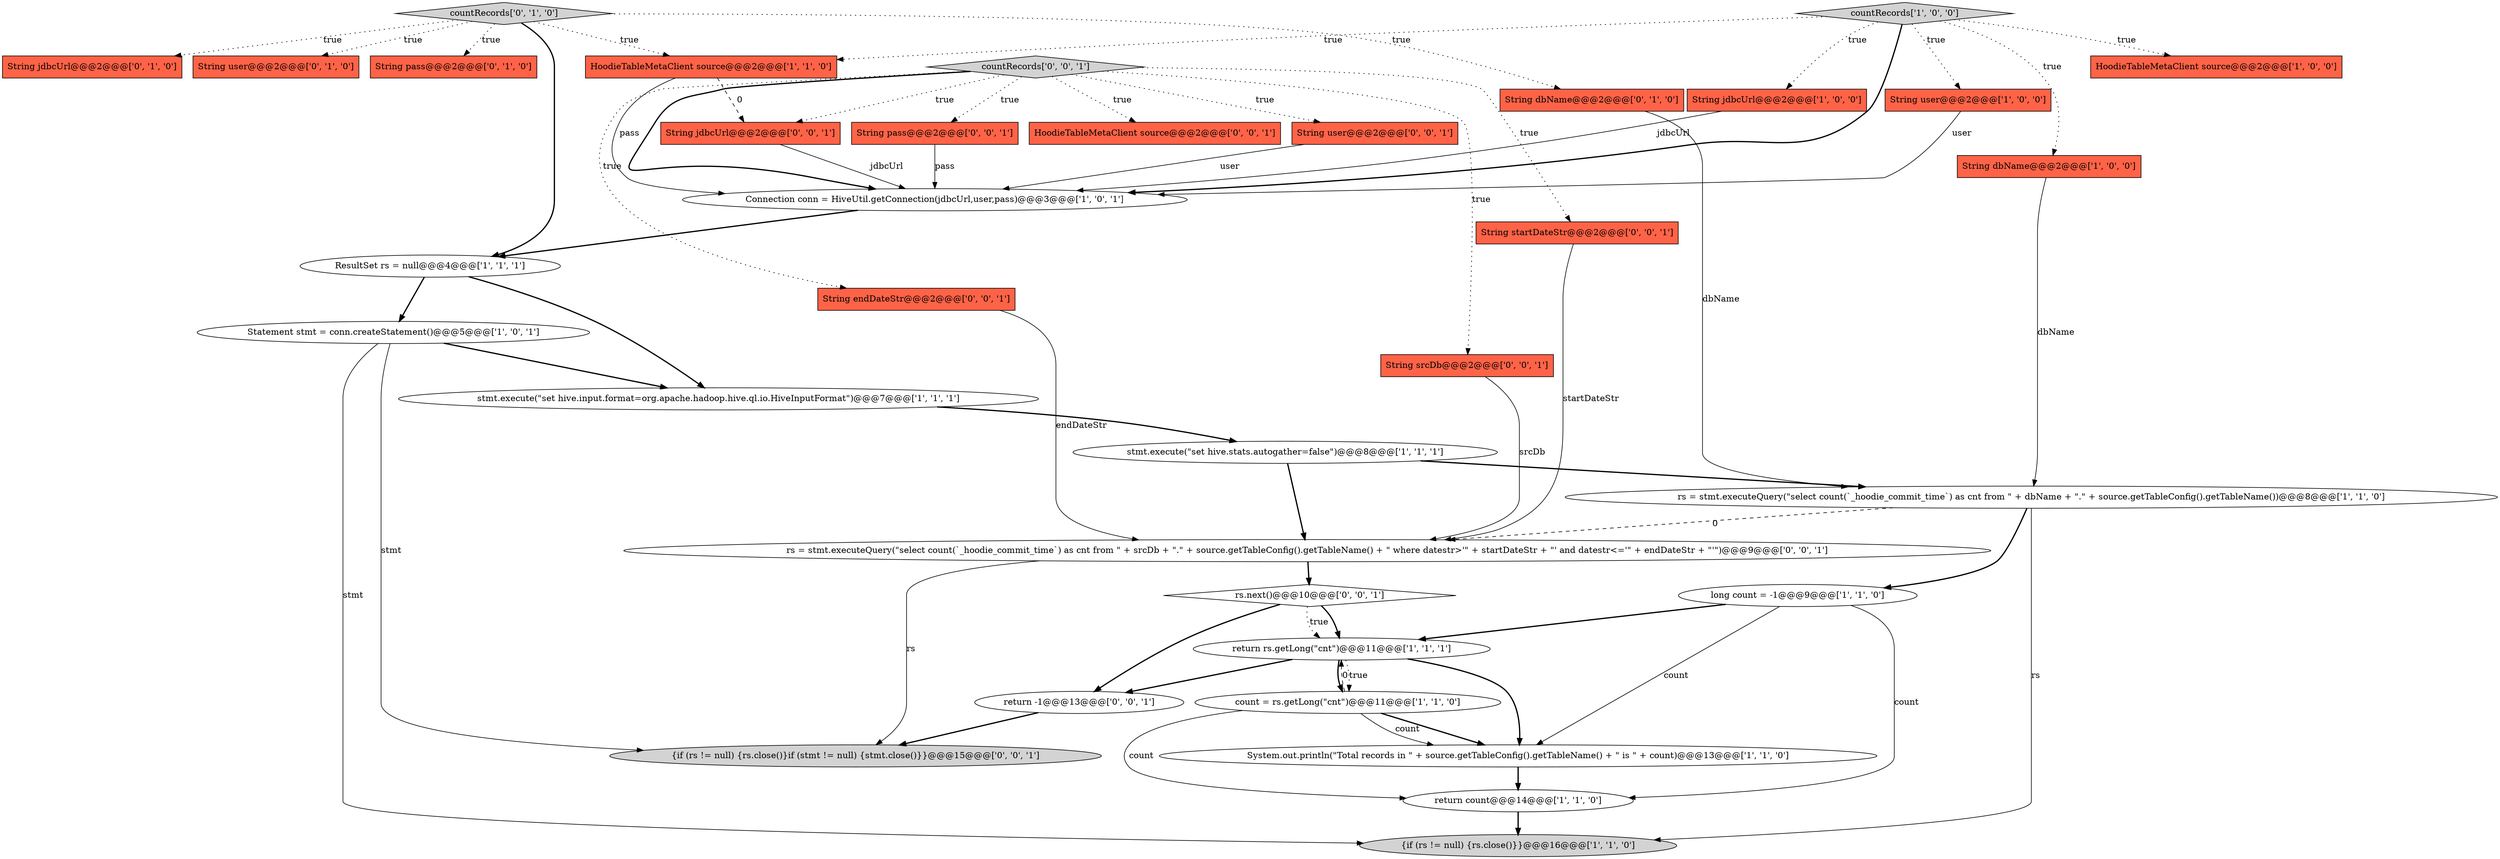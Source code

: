 digraph {
29 [style = filled, label = "{if (rs != null) {rs.close()}if (stmt != null) {stmt.close()}}@@@15@@@['0', '0', '1']", fillcolor = lightgray, shape = ellipse image = "AAA0AAABBB3BBB"];
16 [style = filled, label = "countRecords['1', '0', '0']", fillcolor = lightgray, shape = diamond image = "AAA0AAABBB1BBB"];
19 [style = filled, label = "String dbName@@@2@@@['0', '1', '0']", fillcolor = tomato, shape = box image = "AAA0AAABBB2BBB"];
12 [style = filled, label = "stmt.execute(\"set hive.input.format=org.apache.hadoop.hive.ql.io.HiveInputFormat\")@@@7@@@['1', '1', '1']", fillcolor = white, shape = ellipse image = "AAA0AAABBB1BBB"];
13 [style = filled, label = "String dbName@@@2@@@['1', '0', '0']", fillcolor = tomato, shape = box image = "AAA0AAABBB1BBB"];
10 [style = filled, label = "return rs.getLong(\"cnt\")@@@11@@@['1', '1', '1']", fillcolor = white, shape = ellipse image = "AAA0AAABBB1BBB"];
7 [style = filled, label = "HoodieTableMetaClient source@@@2@@@['1', '0', '0']", fillcolor = tomato, shape = box image = "AAA0AAABBB1BBB"];
18 [style = filled, label = "String pass@@@2@@@['0', '1', '0']", fillcolor = tomato, shape = box image = "AAA0AAABBB2BBB"];
27 [style = filled, label = "rs = stmt.executeQuery(\"select count(`_hoodie_commit_time`) as cnt from \" + srcDb + \".\" + source.getTableConfig().getTableName() + \" where datestr>'\" + startDateStr + \"' and datestr<='\" + endDateStr + \"'\")@@@9@@@['0', '0', '1']", fillcolor = white, shape = ellipse image = "AAA0AAABBB3BBB"];
22 [style = filled, label = "countRecords['0', '1', '0']", fillcolor = lightgray, shape = diamond image = "AAA0AAABBB2BBB"];
17 [style = filled, label = "long count = -1@@@9@@@['1', '1', '0']", fillcolor = white, shape = ellipse image = "AAA0AAABBB1BBB"];
4 [style = filled, label = "rs = stmt.executeQuery(\"select count(`_hoodie_commit_time`) as cnt from \" + dbName + \".\" + source.getTableConfig().getTableName())@@@8@@@['1', '1', '0']", fillcolor = white, shape = ellipse image = "AAA0AAABBB1BBB"];
33 [style = filled, label = "String user@@@2@@@['0', '0', '1']", fillcolor = tomato, shape = box image = "AAA0AAABBB3BBB"];
21 [style = filled, label = "String jdbcUrl@@@2@@@['0', '1', '0']", fillcolor = tomato, shape = box image = "AAA0AAABBB2BBB"];
28 [style = filled, label = "String pass@@@2@@@['0', '0', '1']", fillcolor = tomato, shape = box image = "AAA0AAABBB3BBB"];
3 [style = filled, label = "{if (rs != null) {rs.close()}}@@@16@@@['1', '1', '0']", fillcolor = lightgray, shape = ellipse image = "AAA0AAABBB1BBB"];
34 [style = filled, label = "String jdbcUrl@@@2@@@['0', '0', '1']", fillcolor = tomato, shape = box image = "AAA0AAABBB3BBB"];
14 [style = filled, label = "HoodieTableMetaClient source@@@2@@@['1', '1', '0']", fillcolor = tomato, shape = box image = "AAA0AAABBB1BBB"];
23 [style = filled, label = "String startDateStr@@@2@@@['0', '0', '1']", fillcolor = tomato, shape = box image = "AAA0AAABBB3BBB"];
0 [style = filled, label = "Statement stmt = conn.createStatement()@@@5@@@['1', '0', '1']", fillcolor = white, shape = ellipse image = "AAA0AAABBB1BBB"];
5 [style = filled, label = "System.out.println(\"Total records in \" + source.getTableConfig().getTableName() + \" is \" + count)@@@13@@@['1', '1', '0']", fillcolor = white, shape = ellipse image = "AAA0AAABBB1BBB"];
15 [style = filled, label = "stmt.execute(\"set hive.stats.autogather=false\")@@@8@@@['1', '1', '1']", fillcolor = white, shape = ellipse image = "AAA0AAABBB1BBB"];
2 [style = filled, label = "return count@@@14@@@['1', '1', '0']", fillcolor = white, shape = ellipse image = "AAA0AAABBB1BBB"];
8 [style = filled, label = "String jdbcUrl@@@2@@@['1', '0', '0']", fillcolor = tomato, shape = box image = "AAA0AAABBB1BBB"];
32 [style = filled, label = "String endDateStr@@@2@@@['0', '0', '1']", fillcolor = tomato, shape = box image = "AAA0AAABBB3BBB"];
31 [style = filled, label = "countRecords['0', '0', '1']", fillcolor = lightgray, shape = diamond image = "AAA0AAABBB3BBB"];
30 [style = filled, label = "HoodieTableMetaClient source@@@2@@@['0', '0', '1']", fillcolor = tomato, shape = box image = "AAA0AAABBB3BBB"];
6 [style = filled, label = "Connection conn = HiveUtil.getConnection(jdbcUrl,user,pass)@@@3@@@['1', '0', '1']", fillcolor = white, shape = ellipse image = "AAA0AAABBB1BBB"];
11 [style = filled, label = "ResultSet rs = null@@@4@@@['1', '1', '1']", fillcolor = white, shape = ellipse image = "AAA0AAABBB1BBB"];
25 [style = filled, label = "return -1@@@13@@@['0', '0', '1']", fillcolor = white, shape = ellipse image = "AAA0AAABBB3BBB"];
24 [style = filled, label = "rs.next()@@@10@@@['0', '0', '1']", fillcolor = white, shape = diamond image = "AAA0AAABBB3BBB"];
26 [style = filled, label = "String srcDb@@@2@@@['0', '0', '1']", fillcolor = tomato, shape = box image = "AAA0AAABBB3BBB"];
20 [style = filled, label = "String user@@@2@@@['0', '1', '0']", fillcolor = tomato, shape = box image = "AAA0AAABBB2BBB"];
9 [style = filled, label = "String user@@@2@@@['1', '0', '0']", fillcolor = tomato, shape = box image = "AAA0AAABBB1BBB"];
1 [style = filled, label = "count = rs.getLong(\"cnt\")@@@11@@@['1', '1', '0']", fillcolor = white, shape = ellipse image = "AAA0AAABBB1BBB"];
1->5 [style = bold, label=""];
24->10 [style = bold, label=""];
26->27 [style = solid, label="srcDb"];
17->10 [style = bold, label=""];
16->8 [style = dotted, label="true"];
22->21 [style = dotted, label="true"];
16->9 [style = dotted, label="true"];
22->19 [style = dotted, label="true"];
22->18 [style = dotted, label="true"];
4->17 [style = bold, label=""];
0->3 [style = solid, label="stmt"];
0->29 [style = solid, label="stmt"];
16->13 [style = dotted, label="true"];
14->34 [style = dashed, label="0"];
16->6 [style = bold, label=""];
0->12 [style = bold, label=""];
2->3 [style = bold, label=""];
1->2 [style = solid, label="count"];
12->15 [style = bold, label=""];
4->27 [style = dashed, label="0"];
28->6 [style = solid, label="pass"];
1->5 [style = solid, label="count"];
23->27 [style = solid, label="startDateStr"];
11->12 [style = bold, label=""];
1->10 [style = dashed, label="0"];
25->29 [style = bold, label=""];
14->6 [style = solid, label="pass"];
31->33 [style = dotted, label="true"];
33->6 [style = solid, label="user"];
22->14 [style = dotted, label="true"];
31->32 [style = dotted, label="true"];
24->10 [style = dotted, label="true"];
16->7 [style = dotted, label="true"];
31->30 [style = dotted, label="true"];
5->2 [style = bold, label=""];
11->0 [style = bold, label=""];
22->20 [style = dotted, label="true"];
4->3 [style = solid, label="rs"];
10->5 [style = bold, label=""];
31->6 [style = bold, label=""];
31->28 [style = dotted, label="true"];
10->25 [style = bold, label=""];
31->26 [style = dotted, label="true"];
17->5 [style = solid, label="count"];
17->2 [style = solid, label="count"];
32->27 [style = solid, label="endDateStr"];
6->11 [style = bold, label=""];
24->25 [style = bold, label=""];
9->6 [style = solid, label="user"];
16->14 [style = dotted, label="true"];
31->23 [style = dotted, label="true"];
15->4 [style = bold, label=""];
31->34 [style = dotted, label="true"];
8->6 [style = solid, label="jdbcUrl"];
27->24 [style = bold, label=""];
19->4 [style = solid, label="dbName"];
34->6 [style = solid, label="jdbcUrl"];
27->29 [style = solid, label="rs"];
10->1 [style = dotted, label="true"];
10->1 [style = bold, label=""];
13->4 [style = solid, label="dbName"];
15->27 [style = bold, label=""];
22->11 [style = bold, label=""];
}
